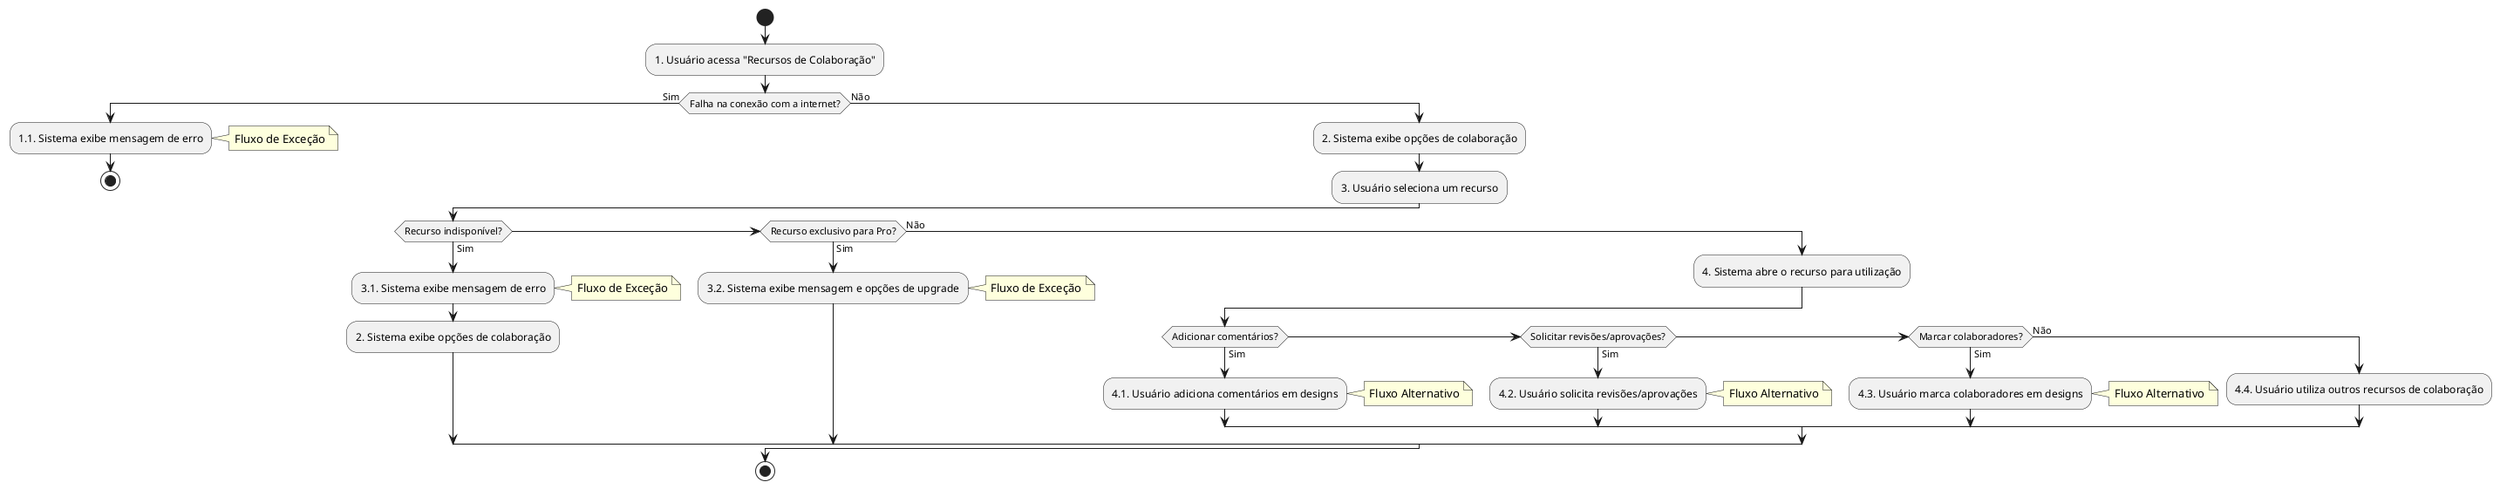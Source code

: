 @startuml
start
:1. Usuário acessa "Recursos de Colaboração";

if (Falha na conexão com a internet?) then (Sim)
  :1.1. Sistema exibe mensagem de erro;
  note right: Fluxo de Exceção
  stop
else (Não)
  :2. Sistema exibe opções de colaboração;
  :3. Usuário seleciona um recurso;

  if (Recurso indisponível?) then (Sim)
    :3.1. Sistema exibe mensagem de erro;
    note right: Fluxo de Exceção
    :2. Sistema exibe opções de colaboração;
  elseif (Recurso exclusivo para Pro?) then (Sim)
    :3.2. Sistema exibe mensagem e opções de upgrade;
    note right: Fluxo de Exceção
  else (Não)
    :4. Sistema abre o recurso para utilização;

    if (Adicionar comentários?) then (Sim)
      :4.1. Usuário adiciona comentários em designs;
      note right: Fluxo Alternativo
    elseif (Solicitar revisões/aprovações?) then (Sim)
      :4.2. Usuário solicita revisões/aprovações;
      note right: Fluxo Alternativo
    elseif (Marcar colaboradores?) then (Sim)
      :4.3. Usuário marca colaboradores em designs;
      note right: Fluxo Alternativo
    else (Não)
      :4.4. Usuário utiliza outros recursos de colaboração;
    endif
  endif
endif
stop

@enduml